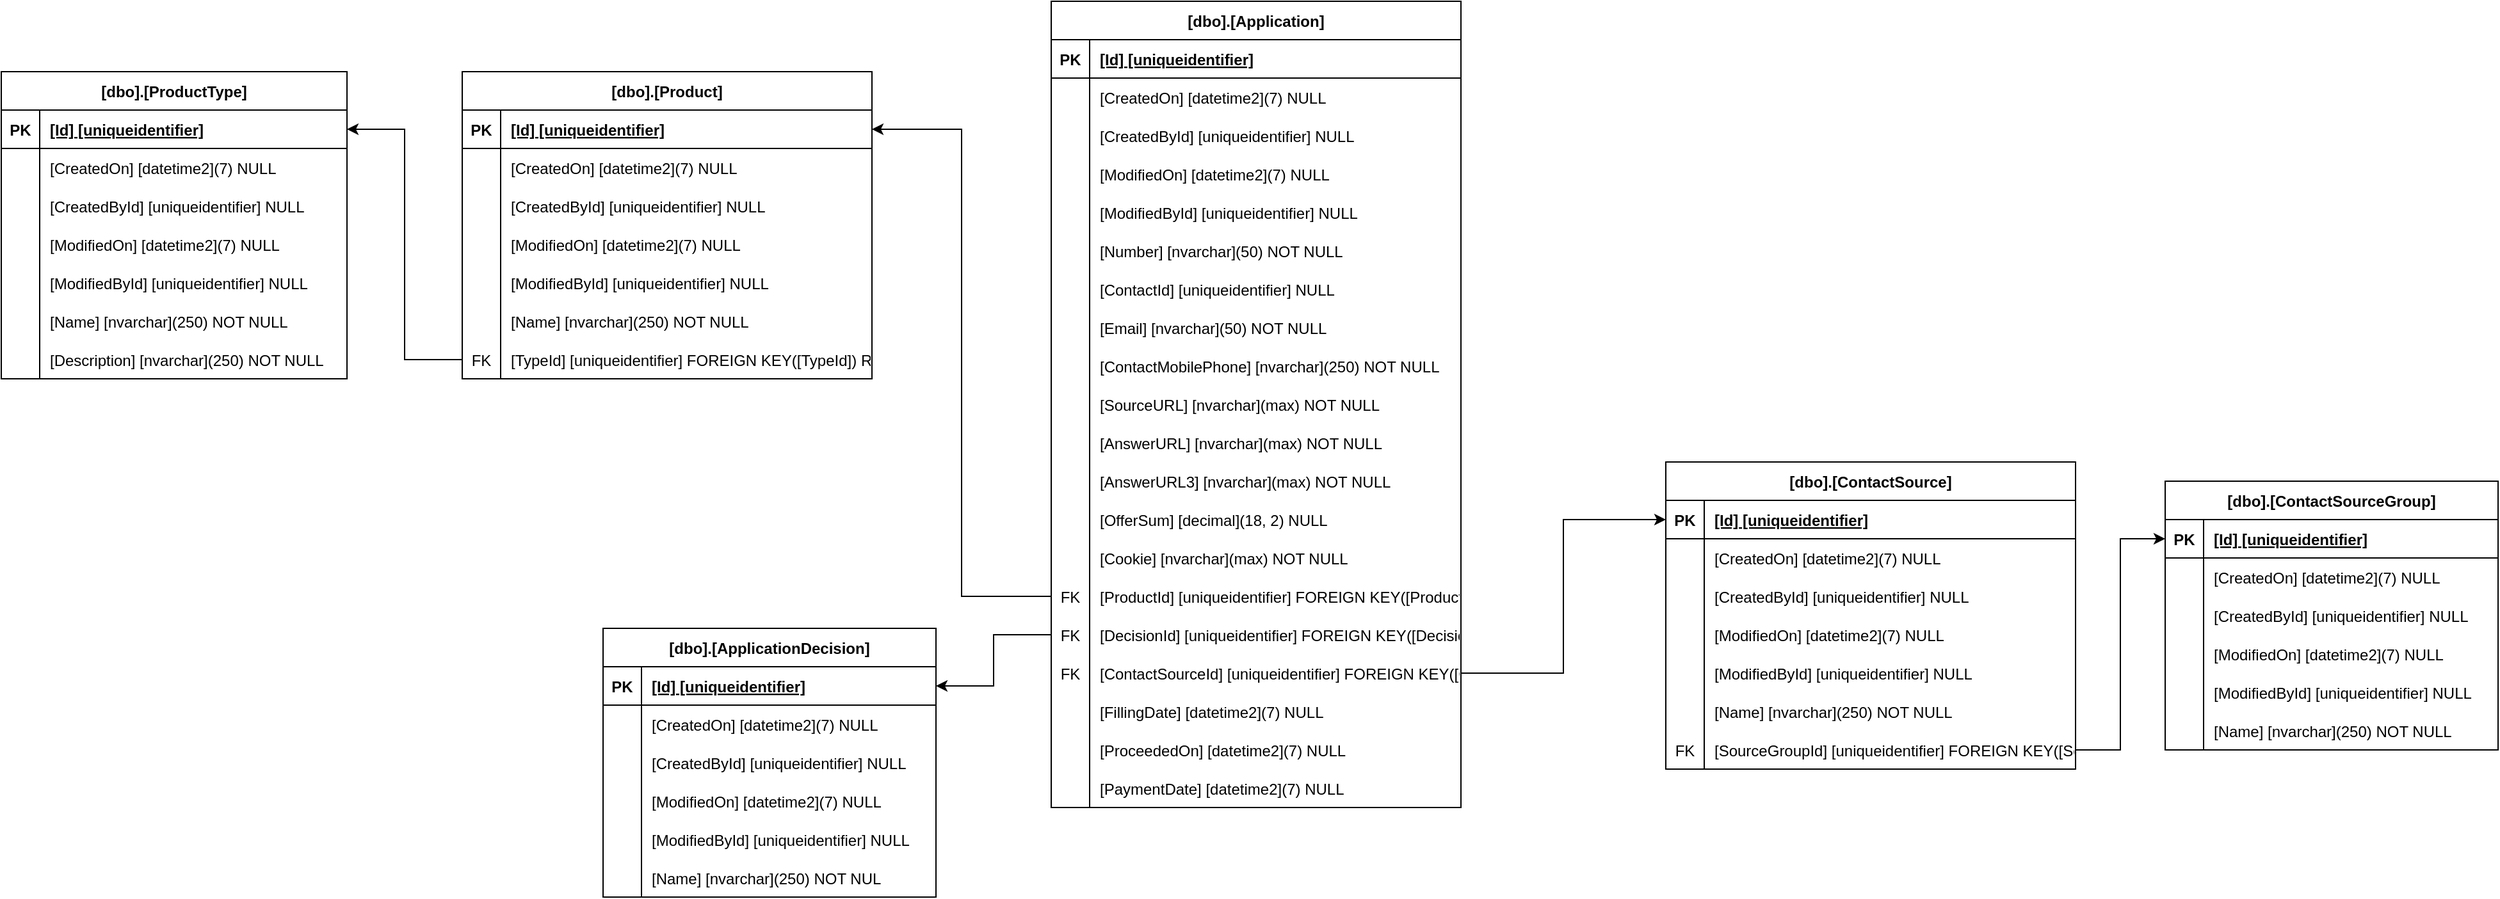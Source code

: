 <mxfile version="28.1.1">
  <diagram name="Страница — 1" id="Nee_0Cfroko67HcehAN4">
    <mxGraphModel dx="2448" dy="908" grid="1" gridSize="10" guides="1" tooltips="1" connect="1" arrows="1" fold="1" page="1" pageScale="1" pageWidth="827" pageHeight="1169" math="0" shadow="0">
      <root>
        <mxCell id="0" />
        <mxCell id="1" parent="0" />
        <mxCell id="xxQcWC8-hDE56o9Tzjzd-1" value="[dbo].[Application]" style="shape=table;startSize=30;container=1;collapsible=1;childLayout=tableLayout;fixedRows=1;rowLines=0;fontStyle=1;align=center;resizeLast=1;" vertex="1" parent="1">
          <mxGeometry x="280" y="410" width="320" height="630" as="geometry" />
        </mxCell>
        <mxCell id="xxQcWC8-hDE56o9Tzjzd-2" value="" style="shape=tableRow;horizontal=0;startSize=0;swimlaneHead=0;swimlaneBody=0;fillColor=none;collapsible=0;dropTarget=0;points=[[0,0.5],[1,0.5]];portConstraint=eastwest;strokeColor=inherit;top=0;left=0;right=0;bottom=1;" vertex="1" parent="xxQcWC8-hDE56o9Tzjzd-1">
          <mxGeometry y="30" width="320" height="30" as="geometry" />
        </mxCell>
        <mxCell id="xxQcWC8-hDE56o9Tzjzd-3" value="PK" style="shape=partialRectangle;overflow=hidden;connectable=0;fillColor=none;strokeColor=inherit;top=0;left=0;bottom=0;right=0;fontStyle=1;" vertex="1" parent="xxQcWC8-hDE56o9Tzjzd-2">
          <mxGeometry width="30" height="30" as="geometry">
            <mxRectangle width="30" height="30" as="alternateBounds" />
          </mxGeometry>
        </mxCell>
        <mxCell id="xxQcWC8-hDE56o9Tzjzd-4" value="[Id] [uniqueidentifier] " style="shape=partialRectangle;overflow=hidden;connectable=0;fillColor=none;align=left;strokeColor=inherit;top=0;left=0;bottom=0;right=0;spacingLeft=6;fontStyle=5;" vertex="1" parent="xxQcWC8-hDE56o9Tzjzd-2">
          <mxGeometry x="30" width="290" height="30" as="geometry">
            <mxRectangle width="290" height="30" as="alternateBounds" />
          </mxGeometry>
        </mxCell>
        <mxCell id="xxQcWC8-hDE56o9Tzjzd-5" value="" style="shape=tableRow;horizontal=0;startSize=0;swimlaneHead=0;swimlaneBody=0;fillColor=none;collapsible=0;dropTarget=0;points=[[0,0.5],[1,0.5]];portConstraint=eastwest;strokeColor=inherit;top=0;left=0;right=0;bottom=0;" vertex="1" parent="xxQcWC8-hDE56o9Tzjzd-1">
          <mxGeometry y="60" width="320" height="30" as="geometry" />
        </mxCell>
        <mxCell id="xxQcWC8-hDE56o9Tzjzd-6" value="" style="shape=partialRectangle;overflow=hidden;connectable=0;fillColor=none;strokeColor=inherit;top=0;left=0;bottom=0;right=0;" vertex="1" parent="xxQcWC8-hDE56o9Tzjzd-5">
          <mxGeometry width="30" height="30" as="geometry">
            <mxRectangle width="30" height="30" as="alternateBounds" />
          </mxGeometry>
        </mxCell>
        <mxCell id="xxQcWC8-hDE56o9Tzjzd-7" value="[CreatedOn] [datetime2](7) NULL" style="shape=partialRectangle;overflow=hidden;connectable=0;fillColor=none;align=left;strokeColor=inherit;top=0;left=0;bottom=0;right=0;spacingLeft=6;" vertex="1" parent="xxQcWC8-hDE56o9Tzjzd-5">
          <mxGeometry x="30" width="290" height="30" as="geometry">
            <mxRectangle width="290" height="30" as="alternateBounds" />
          </mxGeometry>
        </mxCell>
        <mxCell id="xxQcWC8-hDE56o9Tzjzd-8" value="" style="shape=tableRow;horizontal=0;startSize=0;swimlaneHead=0;swimlaneBody=0;fillColor=none;collapsible=0;dropTarget=0;points=[[0,0.5],[1,0.5]];portConstraint=eastwest;strokeColor=inherit;top=0;left=0;right=0;bottom=0;" vertex="1" parent="xxQcWC8-hDE56o9Tzjzd-1">
          <mxGeometry y="90" width="320" height="30" as="geometry" />
        </mxCell>
        <mxCell id="xxQcWC8-hDE56o9Tzjzd-9" value="" style="shape=partialRectangle;overflow=hidden;connectable=0;fillColor=none;strokeColor=inherit;top=0;left=0;bottom=0;right=0;" vertex="1" parent="xxQcWC8-hDE56o9Tzjzd-8">
          <mxGeometry width="30" height="30" as="geometry">
            <mxRectangle width="30" height="30" as="alternateBounds" />
          </mxGeometry>
        </mxCell>
        <mxCell id="xxQcWC8-hDE56o9Tzjzd-10" value="[CreatedById] [uniqueidentifier] NULL" style="shape=partialRectangle;overflow=hidden;connectable=0;fillColor=none;align=left;strokeColor=inherit;top=0;left=0;bottom=0;right=0;spacingLeft=6;" vertex="1" parent="xxQcWC8-hDE56o9Tzjzd-8">
          <mxGeometry x="30" width="290" height="30" as="geometry">
            <mxRectangle width="290" height="30" as="alternateBounds" />
          </mxGeometry>
        </mxCell>
        <mxCell id="xxQcWC8-hDE56o9Tzjzd-11" value="" style="shape=tableRow;horizontal=0;startSize=0;swimlaneHead=0;swimlaneBody=0;fillColor=none;collapsible=0;dropTarget=0;points=[[0,0.5],[1,0.5]];portConstraint=eastwest;strokeColor=inherit;top=0;left=0;right=0;bottom=0;" vertex="1" parent="xxQcWC8-hDE56o9Tzjzd-1">
          <mxGeometry y="120" width="320" height="30" as="geometry" />
        </mxCell>
        <mxCell id="xxQcWC8-hDE56o9Tzjzd-12" value="" style="shape=partialRectangle;overflow=hidden;connectable=0;fillColor=none;strokeColor=inherit;top=0;left=0;bottom=0;right=0;" vertex="1" parent="xxQcWC8-hDE56o9Tzjzd-11">
          <mxGeometry width="30" height="30" as="geometry">
            <mxRectangle width="30" height="30" as="alternateBounds" />
          </mxGeometry>
        </mxCell>
        <mxCell id="xxQcWC8-hDE56o9Tzjzd-13" value="[ModifiedOn] [datetime2](7) NULL" style="shape=partialRectangle;overflow=hidden;connectable=0;fillColor=none;align=left;strokeColor=inherit;top=0;left=0;bottom=0;right=0;spacingLeft=6;" vertex="1" parent="xxQcWC8-hDE56o9Tzjzd-11">
          <mxGeometry x="30" width="290" height="30" as="geometry">
            <mxRectangle width="290" height="30" as="alternateBounds" />
          </mxGeometry>
        </mxCell>
        <mxCell id="xxQcWC8-hDE56o9Tzjzd-14" value="" style="shape=tableRow;horizontal=0;startSize=0;swimlaneHead=0;swimlaneBody=0;fillColor=none;collapsible=0;dropTarget=0;points=[[0,0.5],[1,0.5]];portConstraint=eastwest;strokeColor=inherit;top=0;left=0;right=0;bottom=0;" vertex="1" parent="xxQcWC8-hDE56o9Tzjzd-1">
          <mxGeometry y="150" width="320" height="30" as="geometry" />
        </mxCell>
        <mxCell id="xxQcWC8-hDE56o9Tzjzd-15" value="" style="shape=partialRectangle;overflow=hidden;connectable=0;fillColor=none;strokeColor=inherit;top=0;left=0;bottom=0;right=0;" vertex="1" parent="xxQcWC8-hDE56o9Tzjzd-14">
          <mxGeometry width="30" height="30" as="geometry">
            <mxRectangle width="30" height="30" as="alternateBounds" />
          </mxGeometry>
        </mxCell>
        <mxCell id="xxQcWC8-hDE56o9Tzjzd-16" value="[ModifiedById] [uniqueidentifier] NULL" style="shape=partialRectangle;overflow=hidden;connectable=0;fillColor=none;align=left;strokeColor=inherit;top=0;left=0;bottom=0;right=0;spacingLeft=6;" vertex="1" parent="xxQcWC8-hDE56o9Tzjzd-14">
          <mxGeometry x="30" width="290" height="30" as="geometry">
            <mxRectangle width="290" height="30" as="alternateBounds" />
          </mxGeometry>
        </mxCell>
        <mxCell id="xxQcWC8-hDE56o9Tzjzd-17" value="" style="shape=tableRow;horizontal=0;startSize=0;swimlaneHead=0;swimlaneBody=0;fillColor=none;collapsible=0;dropTarget=0;points=[[0,0.5],[1,0.5]];portConstraint=eastwest;strokeColor=inherit;top=0;left=0;right=0;bottom=0;" vertex="1" parent="xxQcWC8-hDE56o9Tzjzd-1">
          <mxGeometry y="180" width="320" height="30" as="geometry" />
        </mxCell>
        <mxCell id="xxQcWC8-hDE56o9Tzjzd-18" value="" style="shape=partialRectangle;overflow=hidden;connectable=0;fillColor=none;strokeColor=inherit;top=0;left=0;bottom=0;right=0;" vertex="1" parent="xxQcWC8-hDE56o9Tzjzd-17">
          <mxGeometry width="30" height="30" as="geometry">
            <mxRectangle width="30" height="30" as="alternateBounds" />
          </mxGeometry>
        </mxCell>
        <mxCell id="xxQcWC8-hDE56o9Tzjzd-19" value="[Number] [nvarchar](50) NOT NULL" style="shape=partialRectangle;overflow=hidden;connectable=0;fillColor=none;align=left;strokeColor=inherit;top=0;left=0;bottom=0;right=0;spacingLeft=6;" vertex="1" parent="xxQcWC8-hDE56o9Tzjzd-17">
          <mxGeometry x="30" width="290" height="30" as="geometry">
            <mxRectangle width="290" height="30" as="alternateBounds" />
          </mxGeometry>
        </mxCell>
        <mxCell id="xxQcWC8-hDE56o9Tzjzd-20" value="" style="shape=tableRow;horizontal=0;startSize=0;swimlaneHead=0;swimlaneBody=0;fillColor=none;collapsible=0;dropTarget=0;points=[[0,0.5],[1,0.5]];portConstraint=eastwest;strokeColor=inherit;top=0;left=0;right=0;bottom=0;" vertex="1" parent="xxQcWC8-hDE56o9Tzjzd-1">
          <mxGeometry y="210" width="320" height="30" as="geometry" />
        </mxCell>
        <mxCell id="xxQcWC8-hDE56o9Tzjzd-21" value="" style="shape=partialRectangle;overflow=hidden;connectable=0;fillColor=none;strokeColor=inherit;top=0;left=0;bottom=0;right=0;" vertex="1" parent="xxQcWC8-hDE56o9Tzjzd-20">
          <mxGeometry width="30" height="30" as="geometry">
            <mxRectangle width="30" height="30" as="alternateBounds" />
          </mxGeometry>
        </mxCell>
        <mxCell id="xxQcWC8-hDE56o9Tzjzd-22" value="[ContactId] [uniqueidentifier] NULL" style="shape=partialRectangle;overflow=hidden;connectable=0;fillColor=none;align=left;strokeColor=inherit;top=0;left=0;bottom=0;right=0;spacingLeft=6;" vertex="1" parent="xxQcWC8-hDE56o9Tzjzd-20">
          <mxGeometry x="30" width="290" height="30" as="geometry">
            <mxRectangle width="290" height="30" as="alternateBounds" />
          </mxGeometry>
        </mxCell>
        <mxCell id="xxQcWC8-hDE56o9Tzjzd-23" value="" style="shape=tableRow;horizontal=0;startSize=0;swimlaneHead=0;swimlaneBody=0;fillColor=none;collapsible=0;dropTarget=0;points=[[0,0.5],[1,0.5]];portConstraint=eastwest;strokeColor=inherit;top=0;left=0;right=0;bottom=0;" vertex="1" parent="xxQcWC8-hDE56o9Tzjzd-1">
          <mxGeometry y="240" width="320" height="30" as="geometry" />
        </mxCell>
        <mxCell id="xxQcWC8-hDE56o9Tzjzd-24" value="" style="shape=partialRectangle;overflow=hidden;connectable=0;fillColor=none;strokeColor=inherit;top=0;left=0;bottom=0;right=0;" vertex="1" parent="xxQcWC8-hDE56o9Tzjzd-23">
          <mxGeometry width="30" height="30" as="geometry">
            <mxRectangle width="30" height="30" as="alternateBounds" />
          </mxGeometry>
        </mxCell>
        <mxCell id="xxQcWC8-hDE56o9Tzjzd-25" value="[Email] [nvarchar](50) NOT NULL" style="shape=partialRectangle;overflow=hidden;connectable=0;fillColor=none;align=left;strokeColor=inherit;top=0;left=0;bottom=0;right=0;spacingLeft=6;" vertex="1" parent="xxQcWC8-hDE56o9Tzjzd-23">
          <mxGeometry x="30" width="290" height="30" as="geometry">
            <mxRectangle width="290" height="30" as="alternateBounds" />
          </mxGeometry>
        </mxCell>
        <mxCell id="xxQcWC8-hDE56o9Tzjzd-26" value="" style="shape=tableRow;horizontal=0;startSize=0;swimlaneHead=0;swimlaneBody=0;fillColor=none;collapsible=0;dropTarget=0;points=[[0,0.5],[1,0.5]];portConstraint=eastwest;strokeColor=inherit;top=0;left=0;right=0;bottom=0;" vertex="1" parent="xxQcWC8-hDE56o9Tzjzd-1">
          <mxGeometry y="270" width="320" height="30" as="geometry" />
        </mxCell>
        <mxCell id="xxQcWC8-hDE56o9Tzjzd-27" value="" style="shape=partialRectangle;overflow=hidden;connectable=0;fillColor=none;strokeColor=inherit;top=0;left=0;bottom=0;right=0;" vertex="1" parent="xxQcWC8-hDE56o9Tzjzd-26">
          <mxGeometry width="30" height="30" as="geometry">
            <mxRectangle width="30" height="30" as="alternateBounds" />
          </mxGeometry>
        </mxCell>
        <mxCell id="xxQcWC8-hDE56o9Tzjzd-28" value="[ContactMobilePhone] [nvarchar](250) NOT NULL" style="shape=partialRectangle;overflow=hidden;connectable=0;fillColor=none;align=left;strokeColor=inherit;top=0;left=0;bottom=0;right=0;spacingLeft=6;" vertex="1" parent="xxQcWC8-hDE56o9Tzjzd-26">
          <mxGeometry x="30" width="290" height="30" as="geometry">
            <mxRectangle width="290" height="30" as="alternateBounds" />
          </mxGeometry>
        </mxCell>
        <mxCell id="xxQcWC8-hDE56o9Tzjzd-29" value="" style="shape=tableRow;horizontal=0;startSize=0;swimlaneHead=0;swimlaneBody=0;fillColor=none;collapsible=0;dropTarget=0;points=[[0,0.5],[1,0.5]];portConstraint=eastwest;strokeColor=inherit;top=0;left=0;right=0;bottom=0;" vertex="1" parent="xxQcWC8-hDE56o9Tzjzd-1">
          <mxGeometry y="300" width="320" height="30" as="geometry" />
        </mxCell>
        <mxCell id="xxQcWC8-hDE56o9Tzjzd-30" value="" style="shape=partialRectangle;overflow=hidden;connectable=0;fillColor=none;strokeColor=inherit;top=0;left=0;bottom=0;right=0;" vertex="1" parent="xxQcWC8-hDE56o9Tzjzd-29">
          <mxGeometry width="30" height="30" as="geometry">
            <mxRectangle width="30" height="30" as="alternateBounds" />
          </mxGeometry>
        </mxCell>
        <mxCell id="xxQcWC8-hDE56o9Tzjzd-31" value="[SourceURL] [nvarchar](max) NOT NULL" style="shape=partialRectangle;overflow=hidden;connectable=0;fillColor=none;align=left;strokeColor=inherit;top=0;left=0;bottom=0;right=0;spacingLeft=6;" vertex="1" parent="xxQcWC8-hDE56o9Tzjzd-29">
          <mxGeometry x="30" width="290" height="30" as="geometry">
            <mxRectangle width="290" height="30" as="alternateBounds" />
          </mxGeometry>
        </mxCell>
        <mxCell id="xxQcWC8-hDE56o9Tzjzd-32" value="" style="shape=tableRow;horizontal=0;startSize=0;swimlaneHead=0;swimlaneBody=0;fillColor=none;collapsible=0;dropTarget=0;points=[[0,0.5],[1,0.5]];portConstraint=eastwest;strokeColor=inherit;top=0;left=0;right=0;bottom=0;" vertex="1" parent="xxQcWC8-hDE56o9Tzjzd-1">
          <mxGeometry y="330" width="320" height="30" as="geometry" />
        </mxCell>
        <mxCell id="xxQcWC8-hDE56o9Tzjzd-33" value="" style="shape=partialRectangle;overflow=hidden;connectable=0;fillColor=none;strokeColor=inherit;top=0;left=0;bottom=0;right=0;" vertex="1" parent="xxQcWC8-hDE56o9Tzjzd-32">
          <mxGeometry width="30" height="30" as="geometry">
            <mxRectangle width="30" height="30" as="alternateBounds" />
          </mxGeometry>
        </mxCell>
        <mxCell id="xxQcWC8-hDE56o9Tzjzd-34" value="[AnswerURL] [nvarchar](max) NOT NULL" style="shape=partialRectangle;overflow=hidden;connectable=0;fillColor=none;align=left;strokeColor=inherit;top=0;left=0;bottom=0;right=0;spacingLeft=6;" vertex="1" parent="xxQcWC8-hDE56o9Tzjzd-32">
          <mxGeometry x="30" width="290" height="30" as="geometry">
            <mxRectangle width="290" height="30" as="alternateBounds" />
          </mxGeometry>
        </mxCell>
        <mxCell id="xxQcWC8-hDE56o9Tzjzd-35" value="" style="shape=tableRow;horizontal=0;startSize=0;swimlaneHead=0;swimlaneBody=0;fillColor=none;collapsible=0;dropTarget=0;points=[[0,0.5],[1,0.5]];portConstraint=eastwest;strokeColor=inherit;top=0;left=0;right=0;bottom=0;" vertex="1" parent="xxQcWC8-hDE56o9Tzjzd-1">
          <mxGeometry y="360" width="320" height="30" as="geometry" />
        </mxCell>
        <mxCell id="xxQcWC8-hDE56o9Tzjzd-36" value="" style="shape=partialRectangle;overflow=hidden;connectable=0;fillColor=none;strokeColor=inherit;top=0;left=0;bottom=0;right=0;" vertex="1" parent="xxQcWC8-hDE56o9Tzjzd-35">
          <mxGeometry width="30" height="30" as="geometry">
            <mxRectangle width="30" height="30" as="alternateBounds" />
          </mxGeometry>
        </mxCell>
        <mxCell id="xxQcWC8-hDE56o9Tzjzd-37" value="[AnswerURL3] [nvarchar](max) NOT NULL" style="shape=partialRectangle;overflow=hidden;connectable=0;fillColor=none;align=left;strokeColor=inherit;top=0;left=0;bottom=0;right=0;spacingLeft=6;" vertex="1" parent="xxQcWC8-hDE56o9Tzjzd-35">
          <mxGeometry x="30" width="290" height="30" as="geometry">
            <mxRectangle width="290" height="30" as="alternateBounds" />
          </mxGeometry>
        </mxCell>
        <mxCell id="xxQcWC8-hDE56o9Tzjzd-38" value="" style="shape=tableRow;horizontal=0;startSize=0;swimlaneHead=0;swimlaneBody=0;fillColor=none;collapsible=0;dropTarget=0;points=[[0,0.5],[1,0.5]];portConstraint=eastwest;strokeColor=inherit;top=0;left=0;right=0;bottom=0;" vertex="1" parent="xxQcWC8-hDE56o9Tzjzd-1">
          <mxGeometry y="390" width="320" height="30" as="geometry" />
        </mxCell>
        <mxCell id="xxQcWC8-hDE56o9Tzjzd-39" value="" style="shape=partialRectangle;overflow=hidden;connectable=0;fillColor=none;strokeColor=inherit;top=0;left=0;bottom=0;right=0;" vertex="1" parent="xxQcWC8-hDE56o9Tzjzd-38">
          <mxGeometry width="30" height="30" as="geometry">
            <mxRectangle width="30" height="30" as="alternateBounds" />
          </mxGeometry>
        </mxCell>
        <mxCell id="xxQcWC8-hDE56o9Tzjzd-40" value="[OfferSum] [decimal](18, 2) NULL" style="shape=partialRectangle;overflow=hidden;connectable=0;fillColor=none;align=left;strokeColor=inherit;top=0;left=0;bottom=0;right=0;spacingLeft=6;" vertex="1" parent="xxQcWC8-hDE56o9Tzjzd-38">
          <mxGeometry x="30" width="290" height="30" as="geometry">
            <mxRectangle width="290" height="30" as="alternateBounds" />
          </mxGeometry>
        </mxCell>
        <mxCell id="xxQcWC8-hDE56o9Tzjzd-41" value="" style="shape=tableRow;horizontal=0;startSize=0;swimlaneHead=0;swimlaneBody=0;fillColor=none;collapsible=0;dropTarget=0;points=[[0,0.5],[1,0.5]];portConstraint=eastwest;strokeColor=inherit;top=0;left=0;right=0;bottom=0;" vertex="1" parent="xxQcWC8-hDE56o9Tzjzd-1">
          <mxGeometry y="420" width="320" height="30" as="geometry" />
        </mxCell>
        <mxCell id="xxQcWC8-hDE56o9Tzjzd-42" value="" style="shape=partialRectangle;overflow=hidden;connectable=0;fillColor=none;strokeColor=inherit;top=0;left=0;bottom=0;right=0;" vertex="1" parent="xxQcWC8-hDE56o9Tzjzd-41">
          <mxGeometry width="30" height="30" as="geometry">
            <mxRectangle width="30" height="30" as="alternateBounds" />
          </mxGeometry>
        </mxCell>
        <mxCell id="xxQcWC8-hDE56o9Tzjzd-43" value="[Cookie] [nvarchar](max) NOT NULL" style="shape=partialRectangle;overflow=hidden;connectable=0;fillColor=none;align=left;strokeColor=inherit;top=0;left=0;bottom=0;right=0;spacingLeft=6;" vertex="1" parent="xxQcWC8-hDE56o9Tzjzd-41">
          <mxGeometry x="30" width="290" height="30" as="geometry">
            <mxRectangle width="290" height="30" as="alternateBounds" />
          </mxGeometry>
        </mxCell>
        <mxCell id="xxQcWC8-hDE56o9Tzjzd-44" value="" style="shape=tableRow;horizontal=0;startSize=0;swimlaneHead=0;swimlaneBody=0;fillColor=none;collapsible=0;dropTarget=0;points=[[0,0.5],[1,0.5]];portConstraint=eastwest;strokeColor=inherit;top=0;left=0;right=0;bottom=0;" vertex="1" parent="xxQcWC8-hDE56o9Tzjzd-1">
          <mxGeometry y="450" width="320" height="30" as="geometry" />
        </mxCell>
        <mxCell id="xxQcWC8-hDE56o9Tzjzd-45" value="FK" style="shape=partialRectangle;overflow=hidden;connectable=0;fillColor=none;strokeColor=inherit;top=0;left=0;bottom=0;right=0;" vertex="1" parent="xxQcWC8-hDE56o9Tzjzd-44">
          <mxGeometry width="30" height="30" as="geometry">
            <mxRectangle width="30" height="30" as="alternateBounds" />
          </mxGeometry>
        </mxCell>
        <mxCell id="xxQcWC8-hDE56o9Tzjzd-46" value="[ProductId] [uniqueidentifier] FOREIGN KEY([ProductId]) REFERENCES [dbo].[Product] ([Id])" style="shape=partialRectangle;overflow=hidden;connectable=0;fillColor=none;align=left;strokeColor=inherit;top=0;left=0;bottom=0;right=0;spacingLeft=6;" vertex="1" parent="xxQcWC8-hDE56o9Tzjzd-44">
          <mxGeometry x="30" width="290" height="30" as="geometry">
            <mxRectangle width="290" height="30" as="alternateBounds" />
          </mxGeometry>
        </mxCell>
        <mxCell id="xxQcWC8-hDE56o9Tzjzd-47" value="" style="shape=tableRow;horizontal=0;startSize=0;swimlaneHead=0;swimlaneBody=0;fillColor=none;collapsible=0;dropTarget=0;points=[[0,0.5],[1,0.5]];portConstraint=eastwest;strokeColor=inherit;top=0;left=0;right=0;bottom=0;" vertex="1" parent="xxQcWC8-hDE56o9Tzjzd-1">
          <mxGeometry y="480" width="320" height="30" as="geometry" />
        </mxCell>
        <mxCell id="xxQcWC8-hDE56o9Tzjzd-48" value="FK" style="shape=partialRectangle;overflow=hidden;connectable=0;fillColor=none;strokeColor=inherit;top=0;left=0;bottom=0;right=0;" vertex="1" parent="xxQcWC8-hDE56o9Tzjzd-47">
          <mxGeometry width="30" height="30" as="geometry">
            <mxRectangle width="30" height="30" as="alternateBounds" />
          </mxGeometry>
        </mxCell>
        <mxCell id="xxQcWC8-hDE56o9Tzjzd-49" value="[DecisionId] [uniqueidentifier] FOREIGN KEY([DecisionId]) REFERENCES [dbo].[ApplicationDecision] ([Id])" style="shape=partialRectangle;overflow=hidden;connectable=0;fillColor=none;align=left;strokeColor=inherit;top=0;left=0;bottom=0;right=0;spacingLeft=6;" vertex="1" parent="xxQcWC8-hDE56o9Tzjzd-47">
          <mxGeometry x="30" width="290" height="30" as="geometry">
            <mxRectangle width="290" height="30" as="alternateBounds" />
          </mxGeometry>
        </mxCell>
        <mxCell id="xxQcWC8-hDE56o9Tzjzd-50" value="" style="shape=tableRow;horizontal=0;startSize=0;swimlaneHead=0;swimlaneBody=0;fillColor=none;collapsible=0;dropTarget=0;points=[[0,0.5],[1,0.5]];portConstraint=eastwest;strokeColor=inherit;top=0;left=0;right=0;bottom=0;" vertex="1" parent="xxQcWC8-hDE56o9Tzjzd-1">
          <mxGeometry y="510" width="320" height="30" as="geometry" />
        </mxCell>
        <mxCell id="xxQcWC8-hDE56o9Tzjzd-51" value="FK" style="shape=partialRectangle;overflow=hidden;connectable=0;fillColor=none;strokeColor=inherit;top=0;left=0;bottom=0;right=0;" vertex="1" parent="xxQcWC8-hDE56o9Tzjzd-50">
          <mxGeometry width="30" height="30" as="geometry">
            <mxRectangle width="30" height="30" as="alternateBounds" />
          </mxGeometry>
        </mxCell>
        <mxCell id="xxQcWC8-hDE56o9Tzjzd-52" value="[ContactSourceId] [uniqueidentifier] FOREIGN KEY([ContactSourceId]) REFERENCES [dbo].[ContactSource] ([Id])," style="shape=partialRectangle;overflow=hidden;connectable=0;fillColor=none;align=left;strokeColor=inherit;top=0;left=0;bottom=0;right=0;spacingLeft=6;" vertex="1" parent="xxQcWC8-hDE56o9Tzjzd-50">
          <mxGeometry x="30" width="290" height="30" as="geometry">
            <mxRectangle width="290" height="30" as="alternateBounds" />
          </mxGeometry>
        </mxCell>
        <mxCell id="xxQcWC8-hDE56o9Tzjzd-53" value="" style="shape=tableRow;horizontal=0;startSize=0;swimlaneHead=0;swimlaneBody=0;fillColor=none;collapsible=0;dropTarget=0;points=[[0,0.5],[1,0.5]];portConstraint=eastwest;strokeColor=inherit;top=0;left=0;right=0;bottom=0;" vertex="1" parent="xxQcWC8-hDE56o9Tzjzd-1">
          <mxGeometry y="540" width="320" height="30" as="geometry" />
        </mxCell>
        <mxCell id="xxQcWC8-hDE56o9Tzjzd-54" value="" style="shape=partialRectangle;overflow=hidden;connectable=0;fillColor=none;strokeColor=inherit;top=0;left=0;bottom=0;right=0;" vertex="1" parent="xxQcWC8-hDE56o9Tzjzd-53">
          <mxGeometry width="30" height="30" as="geometry">
            <mxRectangle width="30" height="30" as="alternateBounds" />
          </mxGeometry>
        </mxCell>
        <mxCell id="xxQcWC8-hDE56o9Tzjzd-55" value="[FillingDate] [datetime2](7) NULL" style="shape=partialRectangle;overflow=hidden;connectable=0;fillColor=none;align=left;strokeColor=inherit;top=0;left=0;bottom=0;right=0;spacingLeft=6;" vertex="1" parent="xxQcWC8-hDE56o9Tzjzd-53">
          <mxGeometry x="30" width="290" height="30" as="geometry">
            <mxRectangle width="290" height="30" as="alternateBounds" />
          </mxGeometry>
        </mxCell>
        <mxCell id="xxQcWC8-hDE56o9Tzjzd-56" value="" style="shape=tableRow;horizontal=0;startSize=0;swimlaneHead=0;swimlaneBody=0;fillColor=none;collapsible=0;dropTarget=0;points=[[0,0.5],[1,0.5]];portConstraint=eastwest;strokeColor=inherit;top=0;left=0;right=0;bottom=0;" vertex="1" parent="xxQcWC8-hDE56o9Tzjzd-1">
          <mxGeometry y="570" width="320" height="30" as="geometry" />
        </mxCell>
        <mxCell id="xxQcWC8-hDE56o9Tzjzd-57" value="" style="shape=partialRectangle;overflow=hidden;connectable=0;fillColor=none;strokeColor=inherit;top=0;left=0;bottom=0;right=0;" vertex="1" parent="xxQcWC8-hDE56o9Tzjzd-56">
          <mxGeometry width="30" height="30" as="geometry">
            <mxRectangle width="30" height="30" as="alternateBounds" />
          </mxGeometry>
        </mxCell>
        <mxCell id="xxQcWC8-hDE56o9Tzjzd-58" value="[ProceededOn] [datetime2](7) NULL" style="shape=partialRectangle;overflow=hidden;connectable=0;fillColor=none;align=left;strokeColor=inherit;top=0;left=0;bottom=0;right=0;spacingLeft=6;" vertex="1" parent="xxQcWC8-hDE56o9Tzjzd-56">
          <mxGeometry x="30" width="290" height="30" as="geometry">
            <mxRectangle width="290" height="30" as="alternateBounds" />
          </mxGeometry>
        </mxCell>
        <mxCell id="xxQcWC8-hDE56o9Tzjzd-59" value="" style="shape=tableRow;horizontal=0;startSize=0;swimlaneHead=0;swimlaneBody=0;fillColor=none;collapsible=0;dropTarget=0;points=[[0,0.5],[1,0.5]];portConstraint=eastwest;strokeColor=inherit;top=0;left=0;right=0;bottom=0;" vertex="1" parent="xxQcWC8-hDE56o9Tzjzd-1">
          <mxGeometry y="600" width="320" height="30" as="geometry" />
        </mxCell>
        <mxCell id="xxQcWC8-hDE56o9Tzjzd-60" value="" style="shape=partialRectangle;overflow=hidden;connectable=0;fillColor=none;strokeColor=inherit;top=0;left=0;bottom=0;right=0;" vertex="1" parent="xxQcWC8-hDE56o9Tzjzd-59">
          <mxGeometry width="30" height="30" as="geometry">
            <mxRectangle width="30" height="30" as="alternateBounds" />
          </mxGeometry>
        </mxCell>
        <mxCell id="xxQcWC8-hDE56o9Tzjzd-61" value="[PaymentDate] [datetime2](7) NULL" style="shape=partialRectangle;overflow=hidden;connectable=0;fillColor=none;align=left;strokeColor=inherit;top=0;left=0;bottom=0;right=0;spacingLeft=6;" vertex="1" parent="xxQcWC8-hDE56o9Tzjzd-59">
          <mxGeometry x="30" width="290" height="30" as="geometry">
            <mxRectangle width="290" height="30" as="alternateBounds" />
          </mxGeometry>
        </mxCell>
        <mxCell id="xxQcWC8-hDE56o9Tzjzd-62" value="[dbo].[Product]" style="shape=table;startSize=30;container=1;collapsible=1;childLayout=tableLayout;fixedRows=1;rowLines=0;fontStyle=1;align=center;resizeLast=1;" vertex="1" parent="1">
          <mxGeometry x="-180" y="465" width="320" height="240" as="geometry" />
        </mxCell>
        <mxCell id="xxQcWC8-hDE56o9Tzjzd-63" value="" style="shape=tableRow;horizontal=0;startSize=0;swimlaneHead=0;swimlaneBody=0;fillColor=none;collapsible=0;dropTarget=0;points=[[0,0.5],[1,0.5]];portConstraint=eastwest;strokeColor=inherit;top=0;left=0;right=0;bottom=1;" vertex="1" parent="xxQcWC8-hDE56o9Tzjzd-62">
          <mxGeometry y="30" width="320" height="30" as="geometry" />
        </mxCell>
        <mxCell id="xxQcWC8-hDE56o9Tzjzd-64" value="PK" style="shape=partialRectangle;overflow=hidden;connectable=0;fillColor=none;strokeColor=inherit;top=0;left=0;bottom=0;right=0;fontStyle=1;" vertex="1" parent="xxQcWC8-hDE56o9Tzjzd-63">
          <mxGeometry width="30" height="30" as="geometry">
            <mxRectangle width="30" height="30" as="alternateBounds" />
          </mxGeometry>
        </mxCell>
        <mxCell id="xxQcWC8-hDE56o9Tzjzd-65" value="[Id] [uniqueidentifier] " style="shape=partialRectangle;overflow=hidden;connectable=0;fillColor=none;align=left;strokeColor=inherit;top=0;left=0;bottom=0;right=0;spacingLeft=6;fontStyle=5;" vertex="1" parent="xxQcWC8-hDE56o9Tzjzd-63">
          <mxGeometry x="30" width="290" height="30" as="geometry">
            <mxRectangle width="290" height="30" as="alternateBounds" />
          </mxGeometry>
        </mxCell>
        <mxCell id="xxQcWC8-hDE56o9Tzjzd-66" value="" style="shape=tableRow;horizontal=0;startSize=0;swimlaneHead=0;swimlaneBody=0;fillColor=none;collapsible=0;dropTarget=0;points=[[0,0.5],[1,0.5]];portConstraint=eastwest;strokeColor=inherit;top=0;left=0;right=0;bottom=0;" vertex="1" parent="xxQcWC8-hDE56o9Tzjzd-62">
          <mxGeometry y="60" width="320" height="30" as="geometry" />
        </mxCell>
        <mxCell id="xxQcWC8-hDE56o9Tzjzd-67" value="" style="shape=partialRectangle;overflow=hidden;connectable=0;fillColor=none;strokeColor=inherit;top=0;left=0;bottom=0;right=0;" vertex="1" parent="xxQcWC8-hDE56o9Tzjzd-66">
          <mxGeometry width="30" height="30" as="geometry">
            <mxRectangle width="30" height="30" as="alternateBounds" />
          </mxGeometry>
        </mxCell>
        <mxCell id="xxQcWC8-hDE56o9Tzjzd-68" value="[CreatedOn] [datetime2](7) NULL" style="shape=partialRectangle;overflow=hidden;connectable=0;fillColor=none;align=left;strokeColor=inherit;top=0;left=0;bottom=0;right=0;spacingLeft=6;" vertex="1" parent="xxQcWC8-hDE56o9Tzjzd-66">
          <mxGeometry x="30" width="290" height="30" as="geometry">
            <mxRectangle width="290" height="30" as="alternateBounds" />
          </mxGeometry>
        </mxCell>
        <mxCell id="xxQcWC8-hDE56o9Tzjzd-69" value="" style="shape=tableRow;horizontal=0;startSize=0;swimlaneHead=0;swimlaneBody=0;fillColor=none;collapsible=0;dropTarget=0;points=[[0,0.5],[1,0.5]];portConstraint=eastwest;strokeColor=inherit;top=0;left=0;right=0;bottom=0;" vertex="1" parent="xxQcWC8-hDE56o9Tzjzd-62">
          <mxGeometry y="90" width="320" height="30" as="geometry" />
        </mxCell>
        <mxCell id="xxQcWC8-hDE56o9Tzjzd-70" value="" style="shape=partialRectangle;overflow=hidden;connectable=0;fillColor=none;strokeColor=inherit;top=0;left=0;bottom=0;right=0;" vertex="1" parent="xxQcWC8-hDE56o9Tzjzd-69">
          <mxGeometry width="30" height="30" as="geometry">
            <mxRectangle width="30" height="30" as="alternateBounds" />
          </mxGeometry>
        </mxCell>
        <mxCell id="xxQcWC8-hDE56o9Tzjzd-71" value="[CreatedById] [uniqueidentifier] NULL" style="shape=partialRectangle;overflow=hidden;connectable=0;fillColor=none;align=left;strokeColor=inherit;top=0;left=0;bottom=0;right=0;spacingLeft=6;" vertex="1" parent="xxQcWC8-hDE56o9Tzjzd-69">
          <mxGeometry x="30" width="290" height="30" as="geometry">
            <mxRectangle width="290" height="30" as="alternateBounds" />
          </mxGeometry>
        </mxCell>
        <mxCell id="xxQcWC8-hDE56o9Tzjzd-72" value="" style="shape=tableRow;horizontal=0;startSize=0;swimlaneHead=0;swimlaneBody=0;fillColor=none;collapsible=0;dropTarget=0;points=[[0,0.5],[1,0.5]];portConstraint=eastwest;strokeColor=inherit;top=0;left=0;right=0;bottom=0;" vertex="1" parent="xxQcWC8-hDE56o9Tzjzd-62">
          <mxGeometry y="120" width="320" height="30" as="geometry" />
        </mxCell>
        <mxCell id="xxQcWC8-hDE56o9Tzjzd-73" value="" style="shape=partialRectangle;overflow=hidden;connectable=0;fillColor=none;strokeColor=inherit;top=0;left=0;bottom=0;right=0;" vertex="1" parent="xxQcWC8-hDE56o9Tzjzd-72">
          <mxGeometry width="30" height="30" as="geometry">
            <mxRectangle width="30" height="30" as="alternateBounds" />
          </mxGeometry>
        </mxCell>
        <mxCell id="xxQcWC8-hDE56o9Tzjzd-74" value="[ModifiedOn] [datetime2](7) NULL" style="shape=partialRectangle;overflow=hidden;connectable=0;fillColor=none;align=left;strokeColor=inherit;top=0;left=0;bottom=0;right=0;spacingLeft=6;" vertex="1" parent="xxQcWC8-hDE56o9Tzjzd-72">
          <mxGeometry x="30" width="290" height="30" as="geometry">
            <mxRectangle width="290" height="30" as="alternateBounds" />
          </mxGeometry>
        </mxCell>
        <mxCell id="xxQcWC8-hDE56o9Tzjzd-75" value="" style="shape=tableRow;horizontal=0;startSize=0;swimlaneHead=0;swimlaneBody=0;fillColor=none;collapsible=0;dropTarget=0;points=[[0,0.5],[1,0.5]];portConstraint=eastwest;strokeColor=inherit;top=0;left=0;right=0;bottom=0;" vertex="1" parent="xxQcWC8-hDE56o9Tzjzd-62">
          <mxGeometry y="150" width="320" height="30" as="geometry" />
        </mxCell>
        <mxCell id="xxQcWC8-hDE56o9Tzjzd-76" value="" style="shape=partialRectangle;overflow=hidden;connectable=0;fillColor=none;strokeColor=inherit;top=0;left=0;bottom=0;right=0;" vertex="1" parent="xxQcWC8-hDE56o9Tzjzd-75">
          <mxGeometry width="30" height="30" as="geometry">
            <mxRectangle width="30" height="30" as="alternateBounds" />
          </mxGeometry>
        </mxCell>
        <mxCell id="xxQcWC8-hDE56o9Tzjzd-77" value="[ModifiedById] [uniqueidentifier] NULL" style="shape=partialRectangle;overflow=hidden;connectable=0;fillColor=none;align=left;strokeColor=inherit;top=0;left=0;bottom=0;right=0;spacingLeft=6;" vertex="1" parent="xxQcWC8-hDE56o9Tzjzd-75">
          <mxGeometry x="30" width="290" height="30" as="geometry">
            <mxRectangle width="290" height="30" as="alternateBounds" />
          </mxGeometry>
        </mxCell>
        <mxCell id="xxQcWC8-hDE56o9Tzjzd-78" value="" style="shape=tableRow;horizontal=0;startSize=0;swimlaneHead=0;swimlaneBody=0;fillColor=none;collapsible=0;dropTarget=0;points=[[0,0.5],[1,0.5]];portConstraint=eastwest;strokeColor=inherit;top=0;left=0;right=0;bottom=0;" vertex="1" parent="xxQcWC8-hDE56o9Tzjzd-62">
          <mxGeometry y="180" width="320" height="30" as="geometry" />
        </mxCell>
        <mxCell id="xxQcWC8-hDE56o9Tzjzd-79" value="" style="shape=partialRectangle;overflow=hidden;connectable=0;fillColor=none;strokeColor=inherit;top=0;left=0;bottom=0;right=0;" vertex="1" parent="xxQcWC8-hDE56o9Tzjzd-78">
          <mxGeometry width="30" height="30" as="geometry">
            <mxRectangle width="30" height="30" as="alternateBounds" />
          </mxGeometry>
        </mxCell>
        <mxCell id="xxQcWC8-hDE56o9Tzjzd-80" value="[Name] [nvarchar](250) NOT NULL" style="shape=partialRectangle;overflow=hidden;connectable=0;fillColor=none;align=left;strokeColor=inherit;top=0;left=0;bottom=0;right=0;spacingLeft=6;" vertex="1" parent="xxQcWC8-hDE56o9Tzjzd-78">
          <mxGeometry x="30" width="290" height="30" as="geometry">
            <mxRectangle width="290" height="30" as="alternateBounds" />
          </mxGeometry>
        </mxCell>
        <mxCell id="xxQcWC8-hDE56o9Tzjzd-81" value="" style="shape=tableRow;horizontal=0;startSize=0;swimlaneHead=0;swimlaneBody=0;fillColor=none;collapsible=0;dropTarget=0;points=[[0,0.5],[1,0.5]];portConstraint=eastwest;strokeColor=inherit;top=0;left=0;right=0;bottom=0;" vertex="1" parent="xxQcWC8-hDE56o9Tzjzd-62">
          <mxGeometry y="210" width="320" height="30" as="geometry" />
        </mxCell>
        <mxCell id="xxQcWC8-hDE56o9Tzjzd-82" value="FK" style="shape=partialRectangle;overflow=hidden;connectable=0;fillColor=none;strokeColor=inherit;top=0;left=0;bottom=0;right=0;" vertex="1" parent="xxQcWC8-hDE56o9Tzjzd-81">
          <mxGeometry width="30" height="30" as="geometry">
            <mxRectangle width="30" height="30" as="alternateBounds" />
          </mxGeometry>
        </mxCell>
        <mxCell id="xxQcWC8-hDE56o9Tzjzd-83" value="[TypeId] [uniqueidentifier] FOREIGN KEY([TypeId]) REFERENCES [dbo].[ProductType] ([Id])" style="shape=partialRectangle;overflow=hidden;connectable=0;fillColor=none;align=left;strokeColor=inherit;top=0;left=0;bottom=0;right=0;spacingLeft=6;" vertex="1" parent="xxQcWC8-hDE56o9Tzjzd-81">
          <mxGeometry x="30" width="290" height="30" as="geometry">
            <mxRectangle width="290" height="30" as="alternateBounds" />
          </mxGeometry>
        </mxCell>
        <mxCell id="xxQcWC8-hDE56o9Tzjzd-84" value="[dbo].[ProductType]" style="shape=table;startSize=30;container=1;collapsible=1;childLayout=tableLayout;fixedRows=1;rowLines=0;fontStyle=1;align=center;resizeLast=1;" vertex="1" parent="1">
          <mxGeometry x="-540" y="465" width="270" height="240" as="geometry" />
        </mxCell>
        <mxCell id="xxQcWC8-hDE56o9Tzjzd-85" value="" style="shape=tableRow;horizontal=0;startSize=0;swimlaneHead=0;swimlaneBody=0;fillColor=none;collapsible=0;dropTarget=0;points=[[0,0.5],[1,0.5]];portConstraint=eastwest;strokeColor=inherit;top=0;left=0;right=0;bottom=1;" vertex="1" parent="xxQcWC8-hDE56o9Tzjzd-84">
          <mxGeometry y="30" width="270" height="30" as="geometry" />
        </mxCell>
        <mxCell id="xxQcWC8-hDE56o9Tzjzd-86" value="PK" style="shape=partialRectangle;overflow=hidden;connectable=0;fillColor=none;strokeColor=inherit;top=0;left=0;bottom=0;right=0;fontStyle=1;" vertex="1" parent="xxQcWC8-hDE56o9Tzjzd-85">
          <mxGeometry width="30" height="30" as="geometry">
            <mxRectangle width="30" height="30" as="alternateBounds" />
          </mxGeometry>
        </mxCell>
        <mxCell id="xxQcWC8-hDE56o9Tzjzd-87" value="[Id] [uniqueidentifier] " style="shape=partialRectangle;overflow=hidden;connectable=0;fillColor=none;align=left;strokeColor=inherit;top=0;left=0;bottom=0;right=0;spacingLeft=6;fontStyle=5;" vertex="1" parent="xxQcWC8-hDE56o9Tzjzd-85">
          <mxGeometry x="30" width="240" height="30" as="geometry">
            <mxRectangle width="240" height="30" as="alternateBounds" />
          </mxGeometry>
        </mxCell>
        <mxCell id="xxQcWC8-hDE56o9Tzjzd-88" value="" style="shape=tableRow;horizontal=0;startSize=0;swimlaneHead=0;swimlaneBody=0;fillColor=none;collapsible=0;dropTarget=0;points=[[0,0.5],[1,0.5]];portConstraint=eastwest;strokeColor=inherit;top=0;left=0;right=0;bottom=0;" vertex="1" parent="xxQcWC8-hDE56o9Tzjzd-84">
          <mxGeometry y="60" width="270" height="30" as="geometry" />
        </mxCell>
        <mxCell id="xxQcWC8-hDE56o9Tzjzd-89" value="" style="shape=partialRectangle;overflow=hidden;connectable=0;fillColor=none;strokeColor=inherit;top=0;left=0;bottom=0;right=0;" vertex="1" parent="xxQcWC8-hDE56o9Tzjzd-88">
          <mxGeometry width="30" height="30" as="geometry">
            <mxRectangle width="30" height="30" as="alternateBounds" />
          </mxGeometry>
        </mxCell>
        <mxCell id="xxQcWC8-hDE56o9Tzjzd-90" value="[CreatedOn] [datetime2](7) NULL" style="shape=partialRectangle;overflow=hidden;connectable=0;fillColor=none;align=left;strokeColor=inherit;top=0;left=0;bottom=0;right=0;spacingLeft=6;" vertex="1" parent="xxQcWC8-hDE56o9Tzjzd-88">
          <mxGeometry x="30" width="240" height="30" as="geometry">
            <mxRectangle width="240" height="30" as="alternateBounds" />
          </mxGeometry>
        </mxCell>
        <mxCell id="xxQcWC8-hDE56o9Tzjzd-91" value="" style="shape=tableRow;horizontal=0;startSize=0;swimlaneHead=0;swimlaneBody=0;fillColor=none;collapsible=0;dropTarget=0;points=[[0,0.5],[1,0.5]];portConstraint=eastwest;strokeColor=inherit;top=0;left=0;right=0;bottom=0;" vertex="1" parent="xxQcWC8-hDE56o9Tzjzd-84">
          <mxGeometry y="90" width="270" height="30" as="geometry" />
        </mxCell>
        <mxCell id="xxQcWC8-hDE56o9Tzjzd-92" value="" style="shape=partialRectangle;overflow=hidden;connectable=0;fillColor=none;strokeColor=inherit;top=0;left=0;bottom=0;right=0;" vertex="1" parent="xxQcWC8-hDE56o9Tzjzd-91">
          <mxGeometry width="30" height="30" as="geometry">
            <mxRectangle width="30" height="30" as="alternateBounds" />
          </mxGeometry>
        </mxCell>
        <mxCell id="xxQcWC8-hDE56o9Tzjzd-93" value="[CreatedById] [uniqueidentifier] NULL" style="shape=partialRectangle;overflow=hidden;connectable=0;fillColor=none;align=left;strokeColor=inherit;top=0;left=0;bottom=0;right=0;spacingLeft=6;" vertex="1" parent="xxQcWC8-hDE56o9Tzjzd-91">
          <mxGeometry x="30" width="240" height="30" as="geometry">
            <mxRectangle width="240" height="30" as="alternateBounds" />
          </mxGeometry>
        </mxCell>
        <mxCell id="xxQcWC8-hDE56o9Tzjzd-94" value="" style="shape=tableRow;horizontal=0;startSize=0;swimlaneHead=0;swimlaneBody=0;fillColor=none;collapsible=0;dropTarget=0;points=[[0,0.5],[1,0.5]];portConstraint=eastwest;strokeColor=inherit;top=0;left=0;right=0;bottom=0;" vertex="1" parent="xxQcWC8-hDE56o9Tzjzd-84">
          <mxGeometry y="120" width="270" height="30" as="geometry" />
        </mxCell>
        <mxCell id="xxQcWC8-hDE56o9Tzjzd-95" value="" style="shape=partialRectangle;overflow=hidden;connectable=0;fillColor=none;strokeColor=inherit;top=0;left=0;bottom=0;right=0;" vertex="1" parent="xxQcWC8-hDE56o9Tzjzd-94">
          <mxGeometry width="30" height="30" as="geometry">
            <mxRectangle width="30" height="30" as="alternateBounds" />
          </mxGeometry>
        </mxCell>
        <mxCell id="xxQcWC8-hDE56o9Tzjzd-96" value="[ModifiedOn] [datetime2](7) NULL" style="shape=partialRectangle;overflow=hidden;connectable=0;fillColor=none;align=left;strokeColor=inherit;top=0;left=0;bottom=0;right=0;spacingLeft=6;" vertex="1" parent="xxQcWC8-hDE56o9Tzjzd-94">
          <mxGeometry x="30" width="240" height="30" as="geometry">
            <mxRectangle width="240" height="30" as="alternateBounds" />
          </mxGeometry>
        </mxCell>
        <mxCell id="xxQcWC8-hDE56o9Tzjzd-97" value="" style="shape=tableRow;horizontal=0;startSize=0;swimlaneHead=0;swimlaneBody=0;fillColor=none;collapsible=0;dropTarget=0;points=[[0,0.5],[1,0.5]];portConstraint=eastwest;strokeColor=inherit;top=0;left=0;right=0;bottom=0;" vertex="1" parent="xxQcWC8-hDE56o9Tzjzd-84">
          <mxGeometry y="150" width="270" height="30" as="geometry" />
        </mxCell>
        <mxCell id="xxQcWC8-hDE56o9Tzjzd-98" value="" style="shape=partialRectangle;overflow=hidden;connectable=0;fillColor=none;strokeColor=inherit;top=0;left=0;bottom=0;right=0;" vertex="1" parent="xxQcWC8-hDE56o9Tzjzd-97">
          <mxGeometry width="30" height="30" as="geometry">
            <mxRectangle width="30" height="30" as="alternateBounds" />
          </mxGeometry>
        </mxCell>
        <mxCell id="xxQcWC8-hDE56o9Tzjzd-99" value="[ModifiedById] [uniqueidentifier] NULL" style="shape=partialRectangle;overflow=hidden;connectable=0;fillColor=none;align=left;strokeColor=inherit;top=0;left=0;bottom=0;right=0;spacingLeft=6;" vertex="1" parent="xxQcWC8-hDE56o9Tzjzd-97">
          <mxGeometry x="30" width="240" height="30" as="geometry">
            <mxRectangle width="240" height="30" as="alternateBounds" />
          </mxGeometry>
        </mxCell>
        <mxCell id="xxQcWC8-hDE56o9Tzjzd-100" value="" style="shape=tableRow;horizontal=0;startSize=0;swimlaneHead=0;swimlaneBody=0;fillColor=none;collapsible=0;dropTarget=0;points=[[0,0.5],[1,0.5]];portConstraint=eastwest;strokeColor=inherit;top=0;left=0;right=0;bottom=0;" vertex="1" parent="xxQcWC8-hDE56o9Tzjzd-84">
          <mxGeometry y="180" width="270" height="30" as="geometry" />
        </mxCell>
        <mxCell id="xxQcWC8-hDE56o9Tzjzd-101" value="" style="shape=partialRectangle;overflow=hidden;connectable=0;fillColor=none;strokeColor=inherit;top=0;left=0;bottom=0;right=0;" vertex="1" parent="xxQcWC8-hDE56o9Tzjzd-100">
          <mxGeometry width="30" height="30" as="geometry">
            <mxRectangle width="30" height="30" as="alternateBounds" />
          </mxGeometry>
        </mxCell>
        <mxCell id="xxQcWC8-hDE56o9Tzjzd-102" value="[Name] [nvarchar](250) NOT NULL" style="shape=partialRectangle;overflow=hidden;connectable=0;fillColor=none;align=left;strokeColor=inherit;top=0;left=0;bottom=0;right=0;spacingLeft=6;" vertex="1" parent="xxQcWC8-hDE56o9Tzjzd-100">
          <mxGeometry x="30" width="240" height="30" as="geometry">
            <mxRectangle width="240" height="30" as="alternateBounds" />
          </mxGeometry>
        </mxCell>
        <mxCell id="xxQcWC8-hDE56o9Tzjzd-103" value="" style="shape=tableRow;horizontal=0;startSize=0;swimlaneHead=0;swimlaneBody=0;fillColor=none;collapsible=0;dropTarget=0;points=[[0,0.5],[1,0.5]];portConstraint=eastwest;strokeColor=inherit;top=0;left=0;right=0;bottom=0;" vertex="1" parent="xxQcWC8-hDE56o9Tzjzd-84">
          <mxGeometry y="210" width="270" height="30" as="geometry" />
        </mxCell>
        <mxCell id="xxQcWC8-hDE56o9Tzjzd-104" value="" style="shape=partialRectangle;overflow=hidden;connectable=0;fillColor=none;strokeColor=inherit;top=0;left=0;bottom=0;right=0;" vertex="1" parent="xxQcWC8-hDE56o9Tzjzd-103">
          <mxGeometry width="30" height="30" as="geometry">
            <mxRectangle width="30" height="30" as="alternateBounds" />
          </mxGeometry>
        </mxCell>
        <mxCell id="xxQcWC8-hDE56o9Tzjzd-105" value="[Description] [nvarchar](250) NOT NULL" style="shape=partialRectangle;overflow=hidden;connectable=0;fillColor=none;align=left;strokeColor=inherit;top=0;left=0;bottom=0;right=0;spacingLeft=6;" vertex="1" parent="xxQcWC8-hDE56o9Tzjzd-103">
          <mxGeometry x="30" width="240" height="30" as="geometry">
            <mxRectangle width="240" height="30" as="alternateBounds" />
          </mxGeometry>
        </mxCell>
        <mxCell id="xxQcWC8-hDE56o9Tzjzd-106" value="[dbo].[ApplicationDecision]" style="shape=table;startSize=30;container=1;collapsible=1;childLayout=tableLayout;fixedRows=1;rowLines=0;fontStyle=1;align=center;resizeLast=1;" vertex="1" parent="1">
          <mxGeometry x="-70" y="900" width="260" height="210" as="geometry" />
        </mxCell>
        <mxCell id="xxQcWC8-hDE56o9Tzjzd-107" value="" style="shape=tableRow;horizontal=0;startSize=0;swimlaneHead=0;swimlaneBody=0;fillColor=none;collapsible=0;dropTarget=0;points=[[0,0.5],[1,0.5]];portConstraint=eastwest;strokeColor=inherit;top=0;left=0;right=0;bottom=1;" vertex="1" parent="xxQcWC8-hDE56o9Tzjzd-106">
          <mxGeometry y="30" width="260" height="30" as="geometry" />
        </mxCell>
        <mxCell id="xxQcWC8-hDE56o9Tzjzd-108" value="PK" style="shape=partialRectangle;overflow=hidden;connectable=0;fillColor=none;strokeColor=inherit;top=0;left=0;bottom=0;right=0;fontStyle=1;" vertex="1" parent="xxQcWC8-hDE56o9Tzjzd-107">
          <mxGeometry width="30" height="30" as="geometry">
            <mxRectangle width="30" height="30" as="alternateBounds" />
          </mxGeometry>
        </mxCell>
        <mxCell id="xxQcWC8-hDE56o9Tzjzd-109" value="[Id] [uniqueidentifier] " style="shape=partialRectangle;overflow=hidden;connectable=0;fillColor=none;align=left;strokeColor=inherit;top=0;left=0;bottom=0;right=0;spacingLeft=6;fontStyle=5;" vertex="1" parent="xxQcWC8-hDE56o9Tzjzd-107">
          <mxGeometry x="30" width="230" height="30" as="geometry">
            <mxRectangle width="230" height="30" as="alternateBounds" />
          </mxGeometry>
        </mxCell>
        <mxCell id="xxQcWC8-hDE56o9Tzjzd-110" value="" style="shape=tableRow;horizontal=0;startSize=0;swimlaneHead=0;swimlaneBody=0;fillColor=none;collapsible=0;dropTarget=0;points=[[0,0.5],[1,0.5]];portConstraint=eastwest;strokeColor=inherit;top=0;left=0;right=0;bottom=0;" vertex="1" parent="xxQcWC8-hDE56o9Tzjzd-106">
          <mxGeometry y="60" width="260" height="30" as="geometry" />
        </mxCell>
        <mxCell id="xxQcWC8-hDE56o9Tzjzd-111" value="" style="shape=partialRectangle;overflow=hidden;connectable=0;fillColor=none;strokeColor=inherit;top=0;left=0;bottom=0;right=0;" vertex="1" parent="xxQcWC8-hDE56o9Tzjzd-110">
          <mxGeometry width="30" height="30" as="geometry">
            <mxRectangle width="30" height="30" as="alternateBounds" />
          </mxGeometry>
        </mxCell>
        <mxCell id="xxQcWC8-hDE56o9Tzjzd-112" value="[CreatedOn] [datetime2](7) NULL" style="shape=partialRectangle;overflow=hidden;connectable=0;fillColor=none;align=left;strokeColor=inherit;top=0;left=0;bottom=0;right=0;spacingLeft=6;" vertex="1" parent="xxQcWC8-hDE56o9Tzjzd-110">
          <mxGeometry x="30" width="230" height="30" as="geometry">
            <mxRectangle width="230" height="30" as="alternateBounds" />
          </mxGeometry>
        </mxCell>
        <mxCell id="xxQcWC8-hDE56o9Tzjzd-113" value="" style="shape=tableRow;horizontal=0;startSize=0;swimlaneHead=0;swimlaneBody=0;fillColor=none;collapsible=0;dropTarget=0;points=[[0,0.5],[1,0.5]];portConstraint=eastwest;strokeColor=inherit;top=0;left=0;right=0;bottom=0;" vertex="1" parent="xxQcWC8-hDE56o9Tzjzd-106">
          <mxGeometry y="90" width="260" height="30" as="geometry" />
        </mxCell>
        <mxCell id="xxQcWC8-hDE56o9Tzjzd-114" value="" style="shape=partialRectangle;overflow=hidden;connectable=0;fillColor=none;strokeColor=inherit;top=0;left=0;bottom=0;right=0;" vertex="1" parent="xxQcWC8-hDE56o9Tzjzd-113">
          <mxGeometry width="30" height="30" as="geometry">
            <mxRectangle width="30" height="30" as="alternateBounds" />
          </mxGeometry>
        </mxCell>
        <mxCell id="xxQcWC8-hDE56o9Tzjzd-115" value="[CreatedById] [uniqueidentifier] NULL" style="shape=partialRectangle;overflow=hidden;connectable=0;fillColor=none;align=left;strokeColor=inherit;top=0;left=0;bottom=0;right=0;spacingLeft=6;" vertex="1" parent="xxQcWC8-hDE56o9Tzjzd-113">
          <mxGeometry x="30" width="230" height="30" as="geometry">
            <mxRectangle width="230" height="30" as="alternateBounds" />
          </mxGeometry>
        </mxCell>
        <mxCell id="xxQcWC8-hDE56o9Tzjzd-116" value="" style="shape=tableRow;horizontal=0;startSize=0;swimlaneHead=0;swimlaneBody=0;fillColor=none;collapsible=0;dropTarget=0;points=[[0,0.5],[1,0.5]];portConstraint=eastwest;strokeColor=inherit;top=0;left=0;right=0;bottom=0;" vertex="1" parent="xxQcWC8-hDE56o9Tzjzd-106">
          <mxGeometry y="120" width="260" height="30" as="geometry" />
        </mxCell>
        <mxCell id="xxQcWC8-hDE56o9Tzjzd-117" value="" style="shape=partialRectangle;overflow=hidden;connectable=0;fillColor=none;strokeColor=inherit;top=0;left=0;bottom=0;right=0;" vertex="1" parent="xxQcWC8-hDE56o9Tzjzd-116">
          <mxGeometry width="30" height="30" as="geometry">
            <mxRectangle width="30" height="30" as="alternateBounds" />
          </mxGeometry>
        </mxCell>
        <mxCell id="xxQcWC8-hDE56o9Tzjzd-118" value="[ModifiedOn] [datetime2](7) NULL" style="shape=partialRectangle;overflow=hidden;connectable=0;fillColor=none;align=left;strokeColor=inherit;top=0;left=0;bottom=0;right=0;spacingLeft=6;" vertex="1" parent="xxQcWC8-hDE56o9Tzjzd-116">
          <mxGeometry x="30" width="230" height="30" as="geometry">
            <mxRectangle width="230" height="30" as="alternateBounds" />
          </mxGeometry>
        </mxCell>
        <mxCell id="xxQcWC8-hDE56o9Tzjzd-119" value="" style="shape=tableRow;horizontal=0;startSize=0;swimlaneHead=0;swimlaneBody=0;fillColor=none;collapsible=0;dropTarget=0;points=[[0,0.5],[1,0.5]];portConstraint=eastwest;strokeColor=inherit;top=0;left=0;right=0;bottom=0;" vertex="1" parent="xxQcWC8-hDE56o9Tzjzd-106">
          <mxGeometry y="150" width="260" height="30" as="geometry" />
        </mxCell>
        <mxCell id="xxQcWC8-hDE56o9Tzjzd-120" value="" style="shape=partialRectangle;overflow=hidden;connectable=0;fillColor=none;strokeColor=inherit;top=0;left=0;bottom=0;right=0;" vertex="1" parent="xxQcWC8-hDE56o9Tzjzd-119">
          <mxGeometry width="30" height="30" as="geometry">
            <mxRectangle width="30" height="30" as="alternateBounds" />
          </mxGeometry>
        </mxCell>
        <mxCell id="xxQcWC8-hDE56o9Tzjzd-121" value="[ModifiedById] [uniqueidentifier] NULL" style="shape=partialRectangle;overflow=hidden;connectable=0;fillColor=none;align=left;strokeColor=inherit;top=0;left=0;bottom=0;right=0;spacingLeft=6;" vertex="1" parent="xxQcWC8-hDE56o9Tzjzd-119">
          <mxGeometry x="30" width="230" height="30" as="geometry">
            <mxRectangle width="230" height="30" as="alternateBounds" />
          </mxGeometry>
        </mxCell>
        <mxCell id="xxQcWC8-hDE56o9Tzjzd-122" value="" style="shape=tableRow;horizontal=0;startSize=0;swimlaneHead=0;swimlaneBody=0;fillColor=none;collapsible=0;dropTarget=0;points=[[0,0.5],[1,0.5]];portConstraint=eastwest;strokeColor=inherit;top=0;left=0;right=0;bottom=0;" vertex="1" parent="xxQcWC8-hDE56o9Tzjzd-106">
          <mxGeometry y="180" width="260" height="30" as="geometry" />
        </mxCell>
        <mxCell id="xxQcWC8-hDE56o9Tzjzd-123" value="" style="shape=partialRectangle;overflow=hidden;connectable=0;fillColor=none;strokeColor=inherit;top=0;left=0;bottom=0;right=0;" vertex="1" parent="xxQcWC8-hDE56o9Tzjzd-122">
          <mxGeometry width="30" height="30" as="geometry">
            <mxRectangle width="30" height="30" as="alternateBounds" />
          </mxGeometry>
        </mxCell>
        <mxCell id="xxQcWC8-hDE56o9Tzjzd-124" value="[Name] [nvarchar](250) NOT NUL" style="shape=partialRectangle;overflow=hidden;connectable=0;fillColor=none;align=left;strokeColor=inherit;top=0;left=0;bottom=0;right=0;spacingLeft=6;" vertex="1" parent="xxQcWC8-hDE56o9Tzjzd-122">
          <mxGeometry x="30" width="230" height="30" as="geometry">
            <mxRectangle width="230" height="30" as="alternateBounds" />
          </mxGeometry>
        </mxCell>
        <mxCell id="xxQcWC8-hDE56o9Tzjzd-125" value="[dbo].[ContactSource]" style="shape=table;startSize=30;container=1;collapsible=1;childLayout=tableLayout;fixedRows=1;rowLines=0;fontStyle=1;align=center;resizeLast=1;" vertex="1" parent="1">
          <mxGeometry x="760" y="770" width="320" height="240" as="geometry" />
        </mxCell>
        <mxCell id="xxQcWC8-hDE56o9Tzjzd-126" value="" style="shape=tableRow;horizontal=0;startSize=0;swimlaneHead=0;swimlaneBody=0;fillColor=none;collapsible=0;dropTarget=0;points=[[0,0.5],[1,0.5]];portConstraint=eastwest;strokeColor=inherit;top=0;left=0;right=0;bottom=1;" vertex="1" parent="xxQcWC8-hDE56o9Tzjzd-125">
          <mxGeometry y="30" width="320" height="30" as="geometry" />
        </mxCell>
        <mxCell id="xxQcWC8-hDE56o9Tzjzd-127" value="PK" style="shape=partialRectangle;overflow=hidden;connectable=0;fillColor=none;strokeColor=inherit;top=0;left=0;bottom=0;right=0;fontStyle=1;" vertex="1" parent="xxQcWC8-hDE56o9Tzjzd-126">
          <mxGeometry width="30" height="30" as="geometry">
            <mxRectangle width="30" height="30" as="alternateBounds" />
          </mxGeometry>
        </mxCell>
        <mxCell id="xxQcWC8-hDE56o9Tzjzd-128" value="[Id] [uniqueidentifier] " style="shape=partialRectangle;overflow=hidden;connectable=0;fillColor=none;align=left;strokeColor=inherit;top=0;left=0;bottom=0;right=0;spacingLeft=6;fontStyle=5;" vertex="1" parent="xxQcWC8-hDE56o9Tzjzd-126">
          <mxGeometry x="30" width="290" height="30" as="geometry">
            <mxRectangle width="290" height="30" as="alternateBounds" />
          </mxGeometry>
        </mxCell>
        <mxCell id="xxQcWC8-hDE56o9Tzjzd-129" value="" style="shape=tableRow;horizontal=0;startSize=0;swimlaneHead=0;swimlaneBody=0;fillColor=none;collapsible=0;dropTarget=0;points=[[0,0.5],[1,0.5]];portConstraint=eastwest;strokeColor=inherit;top=0;left=0;right=0;bottom=0;" vertex="1" parent="xxQcWC8-hDE56o9Tzjzd-125">
          <mxGeometry y="60" width="320" height="30" as="geometry" />
        </mxCell>
        <mxCell id="xxQcWC8-hDE56o9Tzjzd-130" value="" style="shape=partialRectangle;overflow=hidden;connectable=0;fillColor=none;strokeColor=inherit;top=0;left=0;bottom=0;right=0;" vertex="1" parent="xxQcWC8-hDE56o9Tzjzd-129">
          <mxGeometry width="30" height="30" as="geometry">
            <mxRectangle width="30" height="30" as="alternateBounds" />
          </mxGeometry>
        </mxCell>
        <mxCell id="xxQcWC8-hDE56o9Tzjzd-131" value="[CreatedOn] [datetime2](7) NULL" style="shape=partialRectangle;overflow=hidden;connectable=0;fillColor=none;align=left;strokeColor=inherit;top=0;left=0;bottom=0;right=0;spacingLeft=6;" vertex="1" parent="xxQcWC8-hDE56o9Tzjzd-129">
          <mxGeometry x="30" width="290" height="30" as="geometry">
            <mxRectangle width="290" height="30" as="alternateBounds" />
          </mxGeometry>
        </mxCell>
        <mxCell id="xxQcWC8-hDE56o9Tzjzd-132" value="" style="shape=tableRow;horizontal=0;startSize=0;swimlaneHead=0;swimlaneBody=0;fillColor=none;collapsible=0;dropTarget=0;points=[[0,0.5],[1,0.5]];portConstraint=eastwest;strokeColor=inherit;top=0;left=0;right=0;bottom=0;" vertex="1" parent="xxQcWC8-hDE56o9Tzjzd-125">
          <mxGeometry y="90" width="320" height="30" as="geometry" />
        </mxCell>
        <mxCell id="xxQcWC8-hDE56o9Tzjzd-133" value="" style="shape=partialRectangle;overflow=hidden;connectable=0;fillColor=none;strokeColor=inherit;top=0;left=0;bottom=0;right=0;" vertex="1" parent="xxQcWC8-hDE56o9Tzjzd-132">
          <mxGeometry width="30" height="30" as="geometry">
            <mxRectangle width="30" height="30" as="alternateBounds" />
          </mxGeometry>
        </mxCell>
        <mxCell id="xxQcWC8-hDE56o9Tzjzd-134" value="[CreatedById] [uniqueidentifier] NULL" style="shape=partialRectangle;overflow=hidden;connectable=0;fillColor=none;align=left;strokeColor=inherit;top=0;left=0;bottom=0;right=0;spacingLeft=6;" vertex="1" parent="xxQcWC8-hDE56o9Tzjzd-132">
          <mxGeometry x="30" width="290" height="30" as="geometry">
            <mxRectangle width="290" height="30" as="alternateBounds" />
          </mxGeometry>
        </mxCell>
        <mxCell id="xxQcWC8-hDE56o9Tzjzd-135" value="" style="shape=tableRow;horizontal=0;startSize=0;swimlaneHead=0;swimlaneBody=0;fillColor=none;collapsible=0;dropTarget=0;points=[[0,0.5],[1,0.5]];portConstraint=eastwest;strokeColor=inherit;top=0;left=0;right=0;bottom=0;" vertex="1" parent="xxQcWC8-hDE56o9Tzjzd-125">
          <mxGeometry y="120" width="320" height="30" as="geometry" />
        </mxCell>
        <mxCell id="xxQcWC8-hDE56o9Tzjzd-136" value="" style="shape=partialRectangle;overflow=hidden;connectable=0;fillColor=none;strokeColor=inherit;top=0;left=0;bottom=0;right=0;" vertex="1" parent="xxQcWC8-hDE56o9Tzjzd-135">
          <mxGeometry width="30" height="30" as="geometry">
            <mxRectangle width="30" height="30" as="alternateBounds" />
          </mxGeometry>
        </mxCell>
        <mxCell id="xxQcWC8-hDE56o9Tzjzd-137" value="[ModifiedOn] [datetime2](7) NULL" style="shape=partialRectangle;overflow=hidden;connectable=0;fillColor=none;align=left;strokeColor=inherit;top=0;left=0;bottom=0;right=0;spacingLeft=6;" vertex="1" parent="xxQcWC8-hDE56o9Tzjzd-135">
          <mxGeometry x="30" width="290" height="30" as="geometry">
            <mxRectangle width="290" height="30" as="alternateBounds" />
          </mxGeometry>
        </mxCell>
        <mxCell id="xxQcWC8-hDE56o9Tzjzd-138" value="" style="shape=tableRow;horizontal=0;startSize=0;swimlaneHead=0;swimlaneBody=0;fillColor=none;collapsible=0;dropTarget=0;points=[[0,0.5],[1,0.5]];portConstraint=eastwest;strokeColor=inherit;top=0;left=0;right=0;bottom=0;" vertex="1" parent="xxQcWC8-hDE56o9Tzjzd-125">
          <mxGeometry y="150" width="320" height="30" as="geometry" />
        </mxCell>
        <mxCell id="xxQcWC8-hDE56o9Tzjzd-139" value="" style="shape=partialRectangle;overflow=hidden;connectable=0;fillColor=none;strokeColor=inherit;top=0;left=0;bottom=0;right=0;" vertex="1" parent="xxQcWC8-hDE56o9Tzjzd-138">
          <mxGeometry width="30" height="30" as="geometry">
            <mxRectangle width="30" height="30" as="alternateBounds" />
          </mxGeometry>
        </mxCell>
        <mxCell id="xxQcWC8-hDE56o9Tzjzd-140" value="[ModifiedById] [uniqueidentifier] NULL" style="shape=partialRectangle;overflow=hidden;connectable=0;fillColor=none;align=left;strokeColor=inherit;top=0;left=0;bottom=0;right=0;spacingLeft=6;" vertex="1" parent="xxQcWC8-hDE56o9Tzjzd-138">
          <mxGeometry x="30" width="290" height="30" as="geometry">
            <mxRectangle width="290" height="30" as="alternateBounds" />
          </mxGeometry>
        </mxCell>
        <mxCell id="xxQcWC8-hDE56o9Tzjzd-141" value="" style="shape=tableRow;horizontal=0;startSize=0;swimlaneHead=0;swimlaneBody=0;fillColor=none;collapsible=0;dropTarget=0;points=[[0,0.5],[1,0.5]];portConstraint=eastwest;strokeColor=inherit;top=0;left=0;right=0;bottom=0;" vertex="1" parent="xxQcWC8-hDE56o9Tzjzd-125">
          <mxGeometry y="180" width="320" height="30" as="geometry" />
        </mxCell>
        <mxCell id="xxQcWC8-hDE56o9Tzjzd-142" value="" style="shape=partialRectangle;overflow=hidden;connectable=0;fillColor=none;strokeColor=inherit;top=0;left=0;bottom=0;right=0;" vertex="1" parent="xxQcWC8-hDE56o9Tzjzd-141">
          <mxGeometry width="30" height="30" as="geometry">
            <mxRectangle width="30" height="30" as="alternateBounds" />
          </mxGeometry>
        </mxCell>
        <mxCell id="xxQcWC8-hDE56o9Tzjzd-143" value="[Name] [nvarchar](250) NOT NULL" style="shape=partialRectangle;overflow=hidden;connectable=0;fillColor=none;align=left;strokeColor=inherit;top=0;left=0;bottom=0;right=0;spacingLeft=6;" vertex="1" parent="xxQcWC8-hDE56o9Tzjzd-141">
          <mxGeometry x="30" width="290" height="30" as="geometry">
            <mxRectangle width="290" height="30" as="alternateBounds" />
          </mxGeometry>
        </mxCell>
        <mxCell id="xxQcWC8-hDE56o9Tzjzd-144" value="" style="shape=tableRow;horizontal=0;startSize=0;swimlaneHead=0;swimlaneBody=0;fillColor=none;collapsible=0;dropTarget=0;points=[[0,0.5],[1,0.5]];portConstraint=eastwest;strokeColor=inherit;top=0;left=0;right=0;bottom=0;" vertex="1" parent="xxQcWC8-hDE56o9Tzjzd-125">
          <mxGeometry y="210" width="320" height="30" as="geometry" />
        </mxCell>
        <mxCell id="xxQcWC8-hDE56o9Tzjzd-145" value="FK" style="shape=partialRectangle;overflow=hidden;connectable=0;fillColor=none;strokeColor=inherit;top=0;left=0;bottom=0;right=0;" vertex="1" parent="xxQcWC8-hDE56o9Tzjzd-144">
          <mxGeometry width="30" height="30" as="geometry">
            <mxRectangle width="30" height="30" as="alternateBounds" />
          </mxGeometry>
        </mxCell>
        <mxCell id="xxQcWC8-hDE56o9Tzjzd-146" value="[SourceGroupId] [uniqueidentifier] FOREIGN KEY([SourceGroupId]) REFERENCES [dbo].[ContactSourceGroup] ([Id])" style="shape=partialRectangle;overflow=hidden;connectable=0;fillColor=none;align=left;strokeColor=inherit;top=0;left=0;bottom=0;right=0;spacingLeft=6;" vertex="1" parent="xxQcWC8-hDE56o9Tzjzd-144">
          <mxGeometry x="30" width="290" height="30" as="geometry">
            <mxRectangle width="290" height="30" as="alternateBounds" />
          </mxGeometry>
        </mxCell>
        <mxCell id="xxQcWC8-hDE56o9Tzjzd-147" value="[dbo].[ContactSourceGroup]" style="shape=table;startSize=30;container=1;collapsible=1;childLayout=tableLayout;fixedRows=1;rowLines=0;fontStyle=1;align=center;resizeLast=1;" vertex="1" parent="1">
          <mxGeometry x="1150" y="785" width="260" height="210" as="geometry" />
        </mxCell>
        <mxCell id="xxQcWC8-hDE56o9Tzjzd-148" value="" style="shape=tableRow;horizontal=0;startSize=0;swimlaneHead=0;swimlaneBody=0;fillColor=none;collapsible=0;dropTarget=0;points=[[0,0.5],[1,0.5]];portConstraint=eastwest;strokeColor=inherit;top=0;left=0;right=0;bottom=1;" vertex="1" parent="xxQcWC8-hDE56o9Tzjzd-147">
          <mxGeometry y="30" width="260" height="30" as="geometry" />
        </mxCell>
        <mxCell id="xxQcWC8-hDE56o9Tzjzd-149" value="PK" style="shape=partialRectangle;overflow=hidden;connectable=0;fillColor=none;strokeColor=inherit;top=0;left=0;bottom=0;right=0;fontStyle=1;" vertex="1" parent="xxQcWC8-hDE56o9Tzjzd-148">
          <mxGeometry width="30" height="30" as="geometry">
            <mxRectangle width="30" height="30" as="alternateBounds" />
          </mxGeometry>
        </mxCell>
        <mxCell id="xxQcWC8-hDE56o9Tzjzd-150" value="[Id] [uniqueidentifier] " style="shape=partialRectangle;overflow=hidden;connectable=0;fillColor=none;align=left;strokeColor=inherit;top=0;left=0;bottom=0;right=0;spacingLeft=6;fontStyle=5;" vertex="1" parent="xxQcWC8-hDE56o9Tzjzd-148">
          <mxGeometry x="30" width="230" height="30" as="geometry">
            <mxRectangle width="230" height="30" as="alternateBounds" />
          </mxGeometry>
        </mxCell>
        <mxCell id="xxQcWC8-hDE56o9Tzjzd-151" value="" style="shape=tableRow;horizontal=0;startSize=0;swimlaneHead=0;swimlaneBody=0;fillColor=none;collapsible=0;dropTarget=0;points=[[0,0.5],[1,0.5]];portConstraint=eastwest;strokeColor=inherit;top=0;left=0;right=0;bottom=0;" vertex="1" parent="xxQcWC8-hDE56o9Tzjzd-147">
          <mxGeometry y="60" width="260" height="30" as="geometry" />
        </mxCell>
        <mxCell id="xxQcWC8-hDE56o9Tzjzd-152" value="" style="shape=partialRectangle;overflow=hidden;connectable=0;fillColor=none;strokeColor=inherit;top=0;left=0;bottom=0;right=0;" vertex="1" parent="xxQcWC8-hDE56o9Tzjzd-151">
          <mxGeometry width="30" height="30" as="geometry">
            <mxRectangle width="30" height="30" as="alternateBounds" />
          </mxGeometry>
        </mxCell>
        <mxCell id="xxQcWC8-hDE56o9Tzjzd-153" value="[CreatedOn] [datetime2](7) NULL" style="shape=partialRectangle;overflow=hidden;connectable=0;fillColor=none;align=left;strokeColor=inherit;top=0;left=0;bottom=0;right=0;spacingLeft=6;" vertex="1" parent="xxQcWC8-hDE56o9Tzjzd-151">
          <mxGeometry x="30" width="230" height="30" as="geometry">
            <mxRectangle width="230" height="30" as="alternateBounds" />
          </mxGeometry>
        </mxCell>
        <mxCell id="xxQcWC8-hDE56o9Tzjzd-154" value="" style="shape=tableRow;horizontal=0;startSize=0;swimlaneHead=0;swimlaneBody=0;fillColor=none;collapsible=0;dropTarget=0;points=[[0,0.5],[1,0.5]];portConstraint=eastwest;strokeColor=inherit;top=0;left=0;right=0;bottom=0;" vertex="1" parent="xxQcWC8-hDE56o9Tzjzd-147">
          <mxGeometry y="90" width="260" height="30" as="geometry" />
        </mxCell>
        <mxCell id="xxQcWC8-hDE56o9Tzjzd-155" value="" style="shape=partialRectangle;overflow=hidden;connectable=0;fillColor=none;strokeColor=inherit;top=0;left=0;bottom=0;right=0;" vertex="1" parent="xxQcWC8-hDE56o9Tzjzd-154">
          <mxGeometry width="30" height="30" as="geometry">
            <mxRectangle width="30" height="30" as="alternateBounds" />
          </mxGeometry>
        </mxCell>
        <mxCell id="xxQcWC8-hDE56o9Tzjzd-156" value="[CreatedById] [uniqueidentifier] NULL" style="shape=partialRectangle;overflow=hidden;connectable=0;fillColor=none;align=left;strokeColor=inherit;top=0;left=0;bottom=0;right=0;spacingLeft=6;" vertex="1" parent="xxQcWC8-hDE56o9Tzjzd-154">
          <mxGeometry x="30" width="230" height="30" as="geometry">
            <mxRectangle width="230" height="30" as="alternateBounds" />
          </mxGeometry>
        </mxCell>
        <mxCell id="xxQcWC8-hDE56o9Tzjzd-157" value="" style="shape=tableRow;horizontal=0;startSize=0;swimlaneHead=0;swimlaneBody=0;fillColor=none;collapsible=0;dropTarget=0;points=[[0,0.5],[1,0.5]];portConstraint=eastwest;strokeColor=inherit;top=0;left=0;right=0;bottom=0;" vertex="1" parent="xxQcWC8-hDE56o9Tzjzd-147">
          <mxGeometry y="120" width="260" height="30" as="geometry" />
        </mxCell>
        <mxCell id="xxQcWC8-hDE56o9Tzjzd-158" value="" style="shape=partialRectangle;overflow=hidden;connectable=0;fillColor=none;strokeColor=inherit;top=0;left=0;bottom=0;right=0;" vertex="1" parent="xxQcWC8-hDE56o9Tzjzd-157">
          <mxGeometry width="30" height="30" as="geometry">
            <mxRectangle width="30" height="30" as="alternateBounds" />
          </mxGeometry>
        </mxCell>
        <mxCell id="xxQcWC8-hDE56o9Tzjzd-159" value="[ModifiedOn] [datetime2](7) NULL" style="shape=partialRectangle;overflow=hidden;connectable=0;fillColor=none;align=left;strokeColor=inherit;top=0;left=0;bottom=0;right=0;spacingLeft=6;" vertex="1" parent="xxQcWC8-hDE56o9Tzjzd-157">
          <mxGeometry x="30" width="230" height="30" as="geometry">
            <mxRectangle width="230" height="30" as="alternateBounds" />
          </mxGeometry>
        </mxCell>
        <mxCell id="xxQcWC8-hDE56o9Tzjzd-160" value="" style="shape=tableRow;horizontal=0;startSize=0;swimlaneHead=0;swimlaneBody=0;fillColor=none;collapsible=0;dropTarget=0;points=[[0,0.5],[1,0.5]];portConstraint=eastwest;strokeColor=inherit;top=0;left=0;right=0;bottom=0;" vertex="1" parent="xxQcWC8-hDE56o9Tzjzd-147">
          <mxGeometry y="150" width="260" height="30" as="geometry" />
        </mxCell>
        <mxCell id="xxQcWC8-hDE56o9Tzjzd-161" value="" style="shape=partialRectangle;overflow=hidden;connectable=0;fillColor=none;strokeColor=inherit;top=0;left=0;bottom=0;right=0;" vertex="1" parent="xxQcWC8-hDE56o9Tzjzd-160">
          <mxGeometry width="30" height="30" as="geometry">
            <mxRectangle width="30" height="30" as="alternateBounds" />
          </mxGeometry>
        </mxCell>
        <mxCell id="xxQcWC8-hDE56o9Tzjzd-162" value="[ModifiedById] [uniqueidentifier] NULL" style="shape=partialRectangle;overflow=hidden;connectable=0;fillColor=none;align=left;strokeColor=inherit;top=0;left=0;bottom=0;right=0;spacingLeft=6;" vertex="1" parent="xxQcWC8-hDE56o9Tzjzd-160">
          <mxGeometry x="30" width="230" height="30" as="geometry">
            <mxRectangle width="230" height="30" as="alternateBounds" />
          </mxGeometry>
        </mxCell>
        <mxCell id="xxQcWC8-hDE56o9Tzjzd-163" value="" style="shape=tableRow;horizontal=0;startSize=0;swimlaneHead=0;swimlaneBody=0;fillColor=none;collapsible=0;dropTarget=0;points=[[0,0.5],[1,0.5]];portConstraint=eastwest;strokeColor=inherit;top=0;left=0;right=0;bottom=0;" vertex="1" parent="xxQcWC8-hDE56o9Tzjzd-147">
          <mxGeometry y="180" width="260" height="30" as="geometry" />
        </mxCell>
        <mxCell id="xxQcWC8-hDE56o9Tzjzd-164" value="" style="shape=partialRectangle;overflow=hidden;connectable=0;fillColor=none;strokeColor=inherit;top=0;left=0;bottom=0;right=0;" vertex="1" parent="xxQcWC8-hDE56o9Tzjzd-163">
          <mxGeometry width="30" height="30" as="geometry">
            <mxRectangle width="30" height="30" as="alternateBounds" />
          </mxGeometry>
        </mxCell>
        <mxCell id="xxQcWC8-hDE56o9Tzjzd-165" value="[Name] [nvarchar](250) NOT NULL" style="shape=partialRectangle;overflow=hidden;connectable=0;fillColor=none;align=left;strokeColor=inherit;top=0;left=0;bottom=0;right=0;spacingLeft=6;" vertex="1" parent="xxQcWC8-hDE56o9Tzjzd-163">
          <mxGeometry x="30" width="230" height="30" as="geometry">
            <mxRectangle width="230" height="30" as="alternateBounds" />
          </mxGeometry>
        </mxCell>
        <mxCell id="xxQcWC8-hDE56o9Tzjzd-169" style="edgeStyle=orthogonalEdgeStyle;rounded=0;orthogonalLoop=1;jettySize=auto;html=1;" edge="1" parent="1" source="xxQcWC8-hDE56o9Tzjzd-44" target="xxQcWC8-hDE56o9Tzjzd-63">
          <mxGeometry relative="1" as="geometry" />
        </mxCell>
        <mxCell id="xxQcWC8-hDE56o9Tzjzd-170" style="edgeStyle=orthogonalEdgeStyle;rounded=0;orthogonalLoop=1;jettySize=auto;html=1;" edge="1" parent="1" source="xxQcWC8-hDE56o9Tzjzd-47" target="xxQcWC8-hDE56o9Tzjzd-107">
          <mxGeometry relative="1" as="geometry" />
        </mxCell>
        <mxCell id="xxQcWC8-hDE56o9Tzjzd-171" style="edgeStyle=orthogonalEdgeStyle;rounded=0;orthogonalLoop=1;jettySize=auto;html=1;" edge="1" parent="1" source="xxQcWC8-hDE56o9Tzjzd-81" target="xxQcWC8-hDE56o9Tzjzd-85">
          <mxGeometry relative="1" as="geometry" />
        </mxCell>
        <mxCell id="xxQcWC8-hDE56o9Tzjzd-172" style="edgeStyle=orthogonalEdgeStyle;rounded=0;orthogonalLoop=1;jettySize=auto;html=1;" edge="1" parent="1" source="xxQcWC8-hDE56o9Tzjzd-144" target="xxQcWC8-hDE56o9Tzjzd-148">
          <mxGeometry relative="1" as="geometry" />
        </mxCell>
        <mxCell id="xxQcWC8-hDE56o9Tzjzd-173" style="edgeStyle=orthogonalEdgeStyle;rounded=0;orthogonalLoop=1;jettySize=auto;html=1;entryX=0;entryY=0.5;entryDx=0;entryDy=0;" edge="1" parent="1" source="xxQcWC8-hDE56o9Tzjzd-50" target="xxQcWC8-hDE56o9Tzjzd-126">
          <mxGeometry relative="1" as="geometry" />
        </mxCell>
      </root>
    </mxGraphModel>
  </diagram>
</mxfile>
